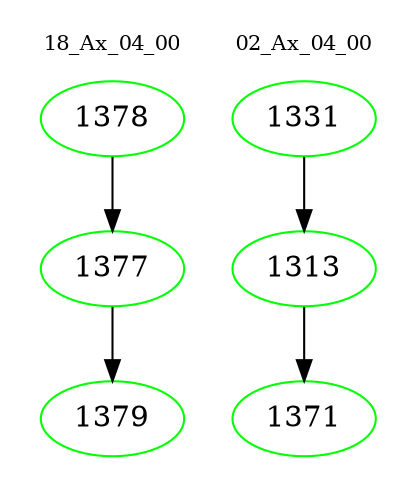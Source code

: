 digraph{
subgraph cluster_0 {
color = white
label = "18_Ax_04_00";
fontsize=10;
T0_1378 [label="1378", color="green"]
T0_1378 -> T0_1377 [color="black"]
T0_1377 [label="1377", color="green"]
T0_1377 -> T0_1379 [color="black"]
T0_1379 [label="1379", color="green"]
}
subgraph cluster_1 {
color = white
label = "02_Ax_04_00";
fontsize=10;
T1_1331 [label="1331", color="green"]
T1_1331 -> T1_1313 [color="black"]
T1_1313 [label="1313", color="green"]
T1_1313 -> T1_1371 [color="black"]
T1_1371 [label="1371", color="green"]
}
}

